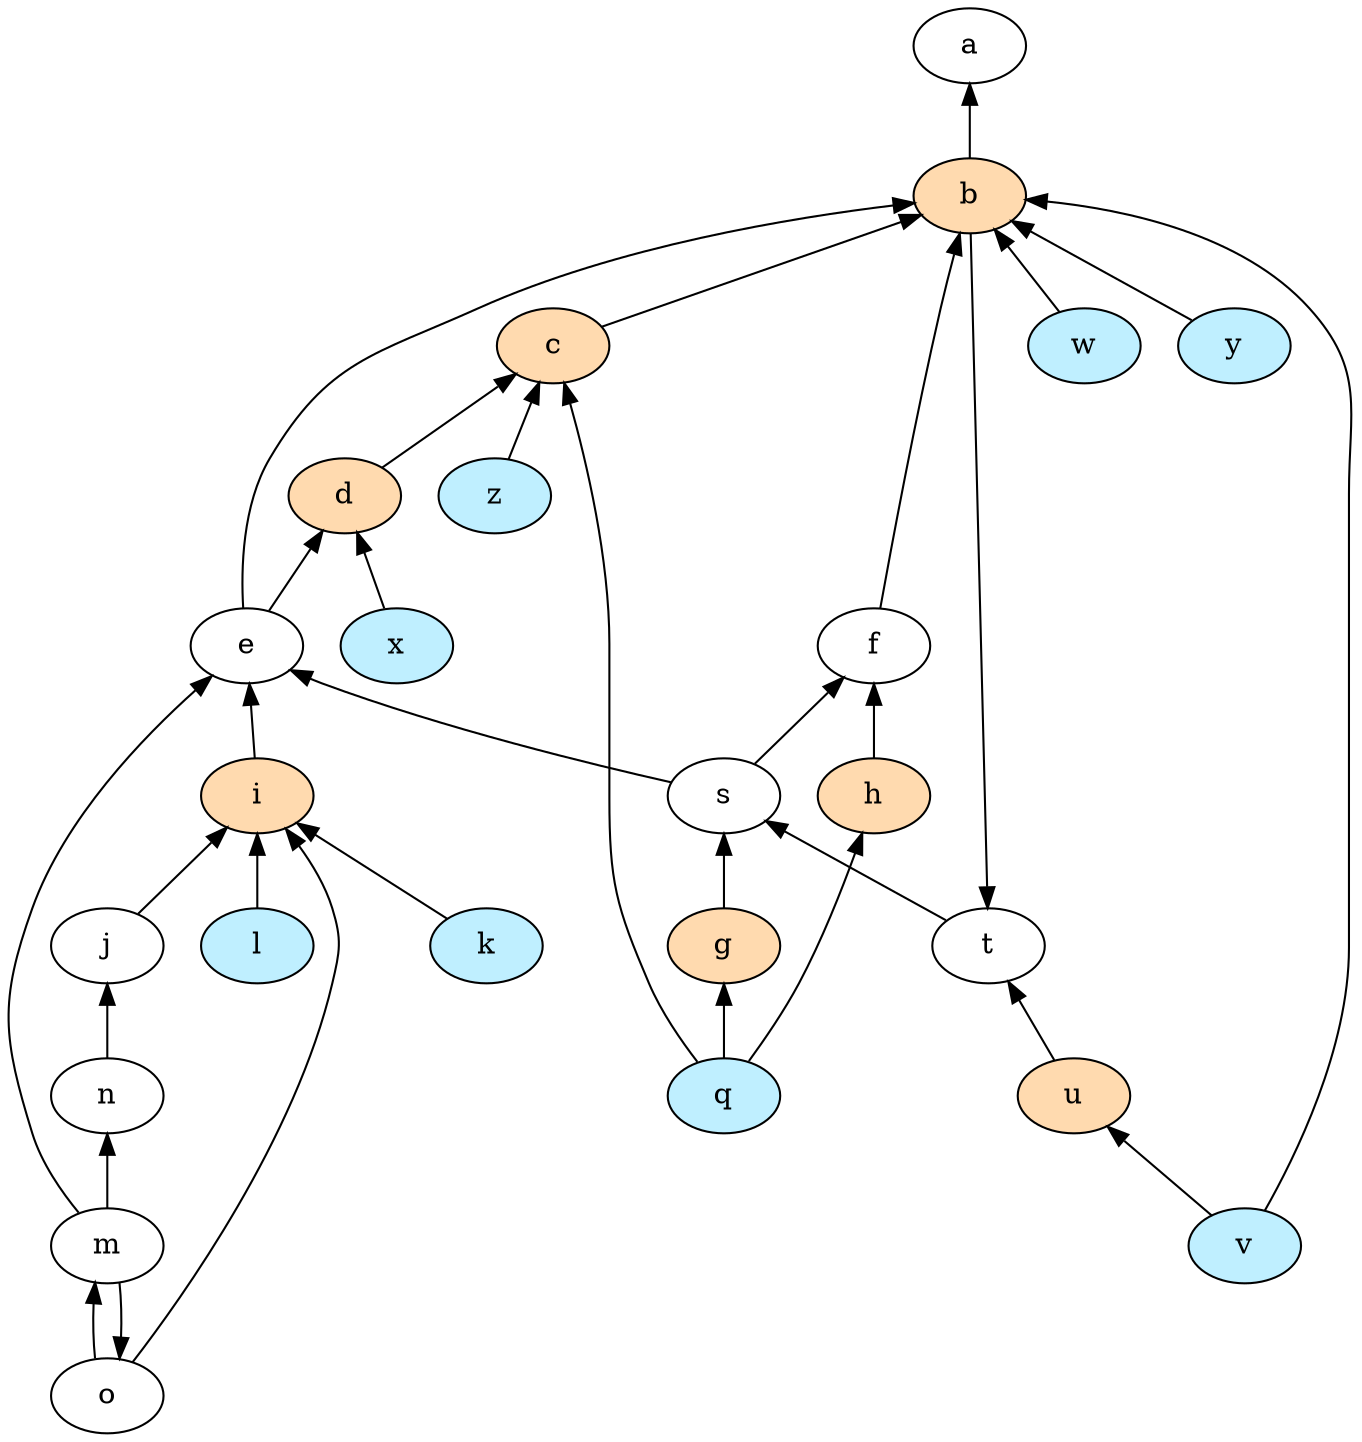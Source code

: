 strict digraph "" {
	b	[fillcolor="#ffdaaf",
		style=filled];
	a -> b	[dir=back];
	c	[fillcolor="#ffdaaf",
		style=filled];
	b -> c	[dir=back];
	b -> e	[dir=back];
	b -> f	[dir=back];
	v	[fillcolor="#bfefff",
		style=filled];
	b -> v	[dir=back];
	w	[fillcolor="#bfefff",
		style=filled];
	b -> w	[dir=back];
	y	[fillcolor="#bfefff",
		style=filled];
	b -> y	[dir=back];
	t -> b	[dir=back];
	u	[fillcolor="#ffdaaf",
		style=filled];
	t -> u	[dir=back];
	d	[fillcolor="#ffdaaf",
		style=filled];
	c -> d	[dir=back];
	q	[fillcolor="#bfefff",
		style=filled];
	c -> q	[dir=back];
	z	[fillcolor="#bfefff",
		style=filled];
	c -> z	[dir=back];
	d -> e	[dir=back];
	x	[fillcolor="#bfefff",
		style=filled];
	d -> x	[dir=back];
	e -> s	[dir=back];
	i	[fillcolor="#ffdaaf",
		style=filled];
	e -> i	[dir=back];
	e -> m	[dir=back];
	f -> s	[dir=back];
	h	[fillcolor="#ffdaaf",
		style=filled];
	f -> h	[dir=back];
	s -> t	[dir=back];
	g	[fillcolor="#ffdaaf",
		style=filled];
	s -> g	[dir=back];
	g -> q	[dir=back];
	h -> q	[dir=back];
	i -> j	[dir=back];
	k	[fillcolor="#bfefff",
		style=filled];
	i -> k	[dir=back];
	l	[fillcolor="#bfefff",
		style=filled];
	i -> l	[dir=back];
	i -> o	[dir=back];
	j -> n	[dir=back];
	m -> o	[dir=back];
	o -> m	[dir=back];
	n -> m	[dir=back];
	u -> v	[dir=back];
}

